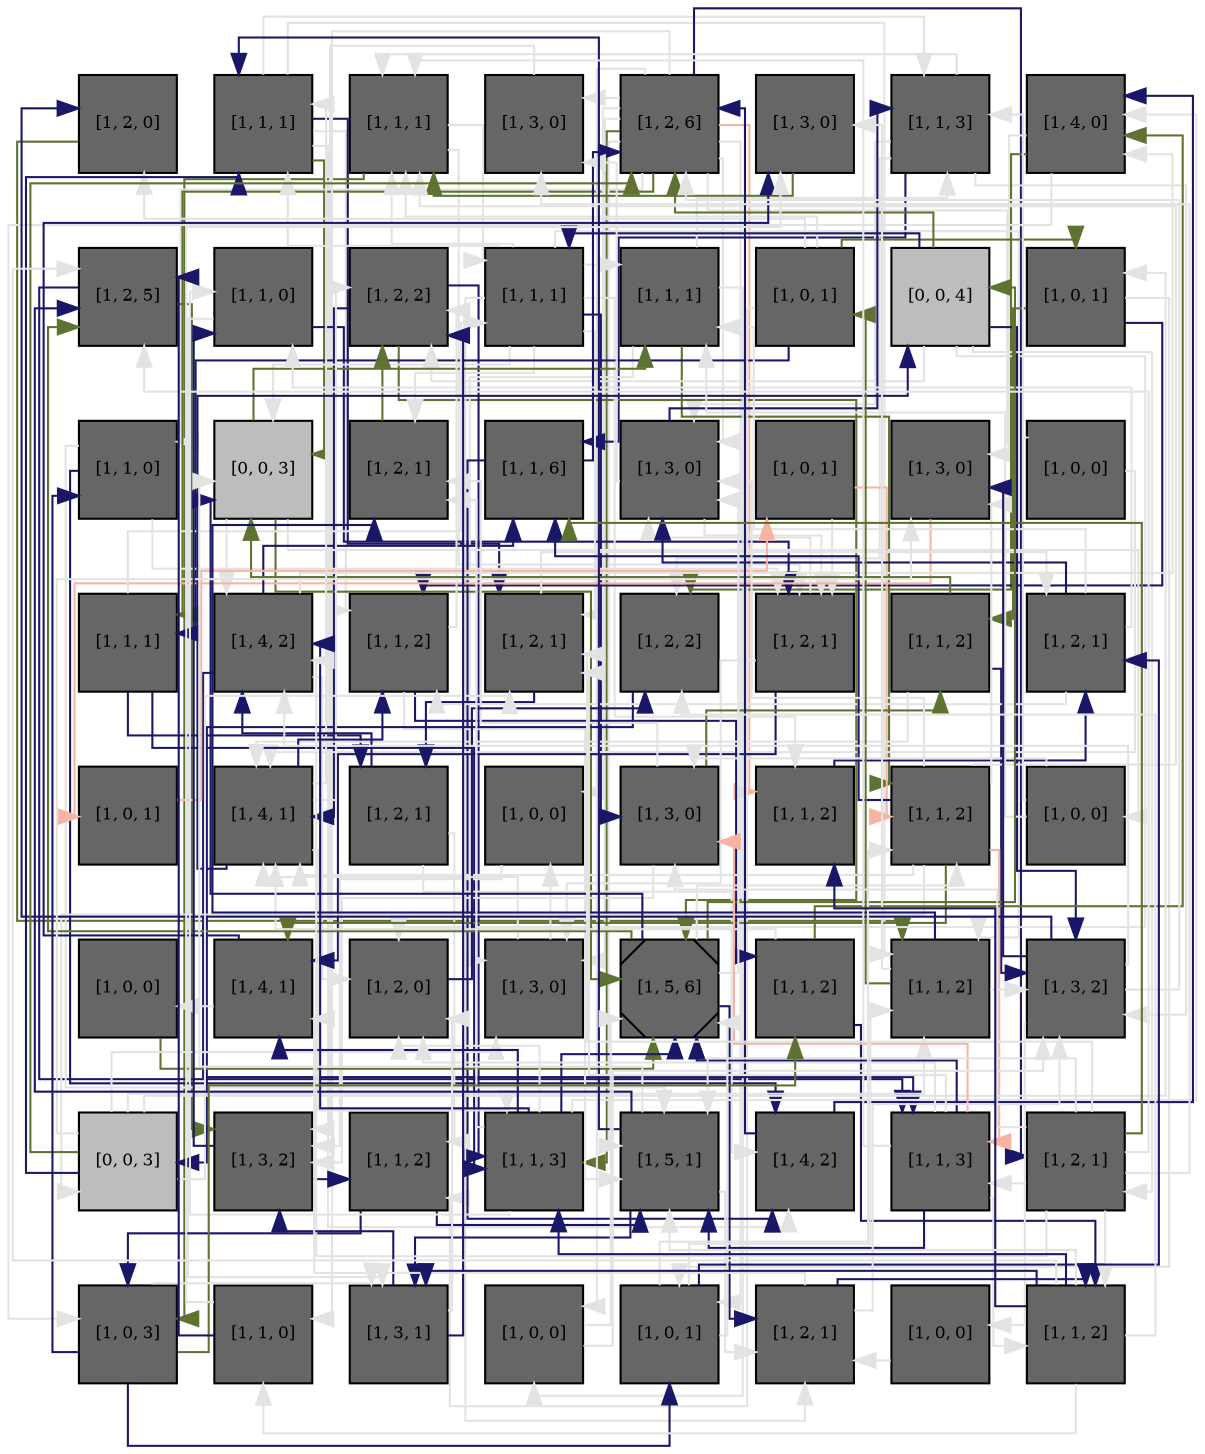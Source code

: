 digraph layout  {
rankdir=TB;
splines=ortho;
node [fixedsize=false, style=filled, width="0.6"];
edge [constraint=false];
0 [fillcolor="#666666", fontsize=8, label="[1, 2, 0]", shape=square, tooltip="name:  PLCG ,\nin_degree: 2,\nout_degree: 1"];
1 [fillcolor="#666666", fontsize=8, label="[1, 1, 1]", shape=square, tooltip="name:  CREB ,\nin_degree: 4,\nout_degree: 6"];
2 [fillcolor="#666666", fontsize=8, label="[1, 1, 1]", shape=square, tooltip="name:  SMAD ,\nin_degree: 6,\nout_degree: 3"];
3 [fillcolor="#666666", fontsize=8, label="[1, 3, 0]", shape=square, tooltip="name:  MDM2 ,\nin_degree: 3,\nout_degree: 1"];
4 [fillcolor="#666666", fontsize=8, label="[1, 2, 6]", shape=square, tooltip="name:  p21 ,\nin_degree: 5,\nout_degree: 14"];
5 [fillcolor="#666666", fontsize=8, label="[1, 3, 0]", shape=square, tooltip="name:  AP1 ,\nin_degree: 3,\nout_degree: 1"];
6 [fillcolor="#666666", fontsize=8, label="[1, 1, 3]", shape=square, tooltip="name:  PTEN ,\nin_degree: 4,\nout_degree: 5"];
7 [fillcolor="#666666", fontsize=8, label="[1, 4, 0]", shape=square, tooltip="name:  MEK1_2 ,\nin_degree: 4,\nout_degree: 3"];
8 [fillcolor="#666666", fontsize=8, label="[1, 2, 5]", shape=square, tooltip="name:  GAB1 ,\nin_degree: 5,\nout_degree: 2"];
9 [fillcolor="#666666", fontsize=8, label="[1, 1, 0]", shape=square, tooltip="name:  JUN ,\nin_degree: 3,\nout_degree: 2"];
10 [fillcolor="#666666", fontsize=8, label="[1, 2, 2]", shape=square, tooltip="name:  RAS ,\nin_degree: 5,\nout_degree: 3"];
11 [fillcolor="#666666", fontsize=8, label="[1, 1, 1]", shape=square, tooltip="name:  RSK ,\nin_degree: 3,\nout_degree: 10"];
12 [fillcolor="#666666", fontsize=8, label="[1, 1, 1]", shape=square, tooltip="name:  SPRY ,\nin_degree: 4,\nout_degree: 4"];
13 [fillcolor="#666666", fontsize=8, label="[1, 0, 1]", shape=square, tooltip="name:  notDUSP1 ,\nin_degree: 1,\nout_degree: 5"];
14 [fillcolor="#bdbdbd", fontsize=8, label="[0, 0, 4]", shape=square, tooltip="name: None,\nin_degree: 2,\nout_degree: 6"];
15 [fillcolor="#666666", fontsize=8, label="[1, 0, 1]", shape=square, tooltip="name:  DNA_damage ,\nin_degree: 2,\nout_degree: 3"];
16 [fillcolor="#666666", fontsize=8, label="[1, 1, 0]", shape=square, tooltip="name:  PDK1 ,\nin_degree: 2,\nout_degree: 3"];
17 [fillcolor="#bdbdbd", fontsize=8, label="[0, 0, 3]", shape=square, tooltip="name: None,\nin_degree: 5,\nout_degree: 4"];
18 [fillcolor="#666666", fontsize=8, label="[1, 2, 1]", shape=square, tooltip="name:  SOS ,\nin_degree: 4,\nout_degree: 1"];
19 [fillcolor="#666666", fontsize=8, label="[1, 1, 6]", shape=square, tooltip="name:  p14 ,\nin_degree: 4,\nout_degree: 2"];
20 [fillcolor="#666666", fontsize=8, label="[1, 3, 0]", shape=square, tooltip="name:  p53 ,\nin_degree: 6,\nout_degree: 3"];
21 [fillcolor="#666666", fontsize=8, label="[1, 0, 1]", shape=square, tooltip="name:  EGFR_stimulus ,\nin_degree: 1,\nout_degree: 2"];
22 [fillcolor="#666666", fontsize=8, label="[1, 3, 0]", shape=square, tooltip="name:  FRS2 ,\nin_degree: 4,\nout_degree: 1"];
23 [fillcolor="#666666", fontsize=8, label="[1, 0, 0]", shape=square, tooltip="name: TGFBR_stimulus,\nin_degree: 1,\nout_degree: 1"];
24 [fillcolor="#666666", fontsize=8, label="[1, 1, 1]", shape=square, tooltip="name:  TGFBR ,\nin_degree: 2,\nout_degree: 3"];
25 [fillcolor="#666666", fontsize=8, label="[1, 4, 2]", shape=square, tooltip="name:  RAF ,\nin_degree: 5,\nout_degree: 4"];
26 [fillcolor="#666666", fontsize=8, label="[1, 1, 2]", shape=square, tooltip="name:  MTK1 ,\nin_degree: 4,\nout_degree: 3"];
27 [fillcolor="#666666", fontsize=8, label="[1, 2, 1]", shape=square, tooltip="name:  BCL2 ,\nin_degree: 5,\nout_degree: 2"];
28 [fillcolor="#666666", fontsize=8, label="[1, 2, 2]", shape=square, tooltip="name:  MYC ,\nin_degree: 4,\nout_degree: 1"];
29 [fillcolor="#666666", fontsize=8, label="[1, 2, 1]", shape=square, tooltip="name:  p70 ,\nin_degree: 5,\nout_degree: 3"];
30 [fillcolor="#666666", fontsize=8, label="[1, 1, 2]", shape=square, tooltip="name:  PKC ,\nin_degree: 2,\nout_degree: 3"];
31 [fillcolor="#666666", fontsize=8, label="[1, 2, 1]", shape=square, tooltip="name:  GADD45 ,\nin_degree: 3,\nout_degree: 4"];
32 [fillcolor="#666666", fontsize=8, label="[1, 0, 1]", shape=square, tooltip="name: notDUSP1,\nin_degree: 1,\nout_degree: 1"];
33 [fillcolor="#666666", fontsize=8, label="[1, 4, 1]", shape=square, tooltip="name:  EGFR ,\nin_degree: 6,\nout_degree: 5"];
34 [fillcolor="#666666", fontsize=8, label="[1, 2, 1]", shape=square, tooltip="name:  FOXO3 ,\nin_degree: 2,\nout_degree: 3"];
35 [fillcolor="#666666", fontsize=8, label="[1, 0, 0]", shape=square, tooltip="name: EGFR_stimulus,\nin_degree: 2,\nout_degree: 1"];
36 [fillcolor="#666666", fontsize=8, label="[1, 3, 0]", shape=square, tooltip="name:  GRB2 ,\nin_degree: 4,\nout_degree: 3"];
37 [fillcolor="#666666", fontsize=8, label="[1, 1, 2]", shape=square, tooltip="name:  Growth_Arrest ,\nin_degree: 3,\nout_degree: 1"];
38 [fillcolor="#666666", fontsize=8, label="[1, 1, 2]", shape=square, tooltip="name:  PPP2CA ,\nin_degree: 4,\nout_degree: 8"];
39 [fillcolor="#666666", fontsize=8, label="[1, 0, 0]", shape=square, tooltip="name:  notMDM2 ,\nin_degree: 1,\nout_degree: 3"];
40 [fillcolor="#666666", fontsize=8, label="[1, 0, 0]", shape=square, tooltip="name:  TGFBR_stimulus ,\nin_degree: 1,\nout_degree: 1"];
41 [fillcolor="#666666", fontsize=8, label="[1, 4, 1]", shape=square, tooltip="name:  FOS ,\nin_degree: 4,\nout_degree: 2"];
42 [fillcolor="#666666", fontsize=8, label="[1, 2, 0]", shape=square, tooltip="name:  MSK ,\nin_degree: 5,\nout_degree: 1"];
43 [fillcolor="#666666", fontsize=8, label="[1, 3, 0]", shape=square, tooltip="name:  Proliferation ,\nin_degree: 4,\nout_degree: 2"];
44 [fillcolor="#666666", fontsize=8, label="[1, 5, 6]", shape=Msquare, tooltip="name:  p38 ,\nin_degree: 7,\nout_degree: 6"];
45 [fillcolor="#666666", fontsize=8, label="[1, 1, 2]", shape=square, tooltip="name:  MAP3K1_3 ,\nin_degree: 2,\nout_degree: 3"];
46 [fillcolor="#666666", fontsize=8, label="[1, 1, 2]", shape=square, tooltip="name:  DUSP1 ,\nin_degree: 5,\nout_degree: 4"];
47 [fillcolor="#666666", fontsize=8, label="[1, 3, 2]", shape=square, tooltip="name:  FGFR3 ,\nin_degree: 6,\nout_degree: 5"];
48 [fillcolor="#bdbdbd", fontsize=8, label="[0, 0, 3]", shape=square, tooltip="name: None,\nin_degree: 2,\nout_degree: 7"];
49 [fillcolor="#666666", fontsize=8, label="[1, 3, 2]", shape=square, tooltip="name:  PI3K ,\nin_degree: 5,\nout_degree: 2"];
50 [fillcolor="#666666", fontsize=8, label="[1, 1, 2]", shape=square, tooltip="name:  MAX ,\nin_degree: 3,\nout_degree: 2"];
51 [fillcolor="#666666", fontsize=8, label="[1, 1, 3]", shape=square, tooltip="name:  ERK ,\nin_degree: 5,\nout_degree: 7"];
52 [fillcolor="#666666", fontsize=8, label="[1, 5, 1]", shape=square, tooltip="name:  JNK ,\nin_degree: 7,\nout_degree: 5"];
53 [fillcolor="#666666", fontsize=8, label="[1, 4, 2]", shape=square, tooltip="name:  Apoptosis ,\nin_degree: 4,\nout_degree: 2"];
54 [fillcolor="#666666", fontsize=8, label="[1, 1, 3]", shape=square, tooltip="name:  TAK1 ,\nin_degree: 4,\nout_degree: 7"];
55 [fillcolor="#666666", fontsize=8, label="[1, 2, 1]", shape=square, tooltip="name:  AKT ,\nin_degree: 2,\nout_degree: 9"];
56 [fillcolor="#666666", fontsize=8, label="[1, 0, 3]", shape=square, tooltip="name: DNA_damage,\nin_degree: 3,\nout_degree: 4"];
57 [fillcolor="#666666", fontsize=8, label="[1, 1, 0]", shape=square, tooltip="name:  TAOK ,\nin_degree: 2,\nout_degree: 2"];
58 [fillcolor="#666666", fontsize=8, label="[1, 3, 1]", shape=square, tooltip="name:  ELK1 ,\nin_degree: 4,\nout_degree: 3"];
59 [fillcolor="#666666", fontsize=8, label="[1, 0, 0]", shape=square, tooltip="name:  FGFR3_stimulus ,\nin_degree: 2,\nout_degree: 2"];
60 [fillcolor="#666666", fontsize=8, label="[1, 0, 1]", shape=square, tooltip="name: FGFR3_stimulus,\nin_degree: 3,\nout_degree: 4"];
61 [fillcolor="#666666", fontsize=8, label="[1, 2, 1]", shape=square, tooltip="name:  ATF2 ,\nin_degree: 4,\nout_degree: 3"];
62 [fillcolor="#666666", fontsize=8, label="[1, 0, 0]", shape=square, tooltip="name: notMDM2,\nin_degree: 1,\nout_degree: 1"];
63 [fillcolor="#666666", fontsize=8, label="[1, 1, 2]", shape=square, tooltip="name:  ATM ,\nin_degree: 4,\nout_degree: 7"];
0 -> 46  [color="#5E7331", style="penwidth(0.1)", tooltip="0( PLCG ) to 30( PKC )", weight=1];
1 -> 27  [color="#1A1768", style="penwidth(0.1)", tooltip="52( JNK ) to 34( FOXO3 )", weight=1];
1 -> 17  [color="#5E7331", style="penwidth(0.1)", tooltip="1( CREB ) to 41( FOS )", weight=1];
1 -> 53  [color=grey89, style="penwidth(0.1)", tooltip=" ", weight=1];
1 -> 6  [color=grey89, style="penwidth(0.1)", tooltip=" ", weight=1];
1 -> 26  [color=grey89, style="penwidth(0.1)", tooltip=" ", weight=1];
1 -> 46  [color=grey89, style="penwidth(0.1)", tooltip=" ", weight=1];
2 -> 29  [color=grey89, style="penwidth(0.1)", tooltip=" ", weight=1];
2 -> 56  [color="#5E7331", style="penwidth(0.1)", tooltip="5( AP1 ) to 7( MEK1_2 )", weight=1];
2 -> 11  [color=grey89, style="penwidth(0.1)", tooltip=" ", weight=1];
3 -> 49  [color=grey89, style="penwidth(0.1)", tooltip=" ", weight=1];
4 -> 43  [color=grey89, style="penwidth(0.1)", tooltip=" ", weight=1];
4 -> 51  [color="#5E7331", style="penwidth(0.1)", tooltip="7( MEK1_2 ) to 51( ERK )", weight=1];
4 -> 37  [color="#F6B5A3", style="penwidth(0.1)", tooltip="20( p53 ) to 31( GADD45 )", weight=1];
4 -> 55  [color="#1A1768", style="penwidth(0.1)", tooltip="6( PTEN ) to 55( AKT )", weight=1];
4 -> 57  [color=grey89, style="penwidth(0.1)", tooltip=" ", weight=1];
4 -> 20  [color=grey89, style="penwidth(0.1)", tooltip=" ", weight=1];
4 -> 52  [color=grey89, style="penwidth(0.1)", tooltip=" ", weight=1];
4 -> 35  [color=grey89, style="penwidth(0.1)", tooltip=" ", weight=1];
4 -> 3  [color=grey89, style="penwidth(0.1)", tooltip=" ", weight=1];
4 -> 59  [color=grey89, style="penwidth(0.1)", tooltip=" ", weight=1];
4 -> 16  [color=grey89, style="penwidth(0.1)", tooltip=" ", weight=1];
4 -> 60  [color=grey89, style="penwidth(0.1)", tooltip=" ", weight=1];
4 -> 24  [color="#5E7331", style="penwidth(0.1)", tooltip="40( TGFBR_stimulus ) to 24( TGFBR )", weight=1];
4 -> 23  [color=grey89, style="penwidth(0.1)", tooltip=" ", weight=1];
5 -> 2  [color="#5E7331", style="penwidth(0.1)", tooltip="5( AP1 ) to 7( MEK1_2 )", weight=1];
6 -> 19  [color="#1A1768", style="penwidth(0.1)", tooltip="6( PTEN ) to 55( AKT )", weight=1];
6 -> 28  [color=grey89, style="penwidth(0.1)", tooltip=" ", weight=1];
6 -> 2  [color=grey89, style="penwidth(0.1)", tooltip=" ", weight=1];
6 -> 20  [color=grey89, style="penwidth(0.1)", tooltip=" ", weight=1];
6 -> 47  [color=grey89, style="penwidth(0.1)", tooltip=" ", weight=1];
7 -> 28  [color="#5E7331", style="penwidth(0.1)", tooltip="7( MEK1_2 ) to 51( ERK )", weight=1];
7 -> 56  [color=grey89, style="penwidth(0.1)", tooltip=" ", weight=1];
7 -> 22  [color=grey89, style="penwidth(0.1)", tooltip=" ", weight=1];
8 -> 49  [color="#5E7331", style="penwidth(0.1)", tooltip="18( SOS ) to 49( PI3K )", weight=1];
8 -> 54  [color="#1A1768", style="penwidth(0.1)", tooltip="57( TAOK ) to 52( JNK )", weight=1];
9 -> 29  [color="#1A1768", style="penwidth(0.1)", tooltip="9( JUN ) to 5( AP1 )", weight=1];
9 -> 58  [color=grey89, style="penwidth(0.1)", tooltip=" ", weight=1];
10 -> 51  [color="#1A1768", style="penwidth(0.1)", tooltip="58( ELK1 ) to 41( FOS )", weight=1];
10 -> 33  [color="#1A1768", style="penwidth(0.1)", tooltip="10( RAS ) to 45( MAP3K1_3 )", weight=1];
10 -> 44  [color="#5E7331", style="penwidth(0.1)", tooltip="18( SOS ) to 49( PI3K )", weight=1];
11 -> 36  [color="#1A1768", style="penwidth(0.1)", tooltip="33( EGFR ) to 36( GRB2 )", weight=1];
11 -> 2  [color=grey89, style="penwidth(0.1)", tooltip=" ", weight=1];
11 -> 17  [color=grey89, style="penwidth(0.1)", tooltip=" ", weight=1];
11 -> 1  [color=grey89, style="penwidth(0.1)", tooltip=" ", weight=1];
11 -> 27  [color=grey89, style="penwidth(0.1)", tooltip=" ", weight=1];
11 -> 61  [color=grey89, style="penwidth(0.1)", tooltip=" ", weight=1];
11 -> 46  [color=grey89, style="penwidth(0.1)", tooltip=" ", weight=1];
11 -> 12  [color=grey89, style="penwidth(0.1)", tooltip=" ", weight=1];
11 -> 18  [color=grey89, style="penwidth(0.1)", tooltip=" ", weight=1];
11 -> 37  [color=grey89, style="penwidth(0.1)", tooltip=" ", weight=1];
12 -> 38  [color="#5E7331", style="penwidth(0.1)", tooltip="1( CREB ) to 41( FOS )", weight=1];
12 -> 59  [color=grey89, style="penwidth(0.1)", tooltip=" ", weight=1];
12 -> 6  [color=grey89, style="penwidth(0.1)", tooltip=" ", weight=1];
12 -> 43  [color=grey89, style="penwidth(0.1)", tooltip=" ", weight=1];
13 -> 24  [color="#1A1768", style="penwidth(0.1)", tooltip="13( notDUSP1 ) to 44( p38 )", weight=1];
13 -> 0  [color=grey89, style="penwidth(0.1)", tooltip=" ", weight=1];
13 -> 2  [color=grey89, style="penwidth(0.1)", tooltip=" ", weight=1];
13 -> 15  [color="#5E7331", style="penwidth(0.1)", tooltip="0( PLCG ) to 30( PKC )", weight=1];
13 -> 50  [color=grey89, style="penwidth(0.1)", tooltip=" ", weight=1];
14 -> 11  [color="#1A1768", style="penwidth(0.1)", tooltip="33( EGFR ) to 36( GRB2 )", weight=1];
14 -> 4  [color="#5E7331", style="penwidth(0.1)", tooltip="40( TGFBR_stimulus ) to 24( TGFBR )", weight=1];
14 -> 42  [color=grey89, style="penwidth(0.1)", tooltip=" ", weight=1];
14 -> 55  [color=grey89, style="penwidth(0.1)", tooltip=" ", weight=1];
14 -> 47  [color="#1A1768", style="penwidth(0.1)", tooltip="33( EGFR ) to 0( PLCG )", weight=1];
14 -> 10  [color=grey89, style="penwidth(0.1)", tooltip=" ", weight=1];
15 -> 60  [color=grey89, style="penwidth(0.1)", tooltip=" ", weight=1];
15 -> 30  [color="#5E7331", style="penwidth(0.1)", tooltip="0( PLCG ) to 30( PKC )", weight=1];
15 -> 26  [color="#1A1768", style="penwidth(0.1)", tooltip="15( DNA_damage ) to 63( ATM )", weight=1];
16 -> 52  [color=grey89, style="penwidth(0.1)", tooltip=" ", weight=1];
16 -> 29  [color=grey89, style="penwidth(0.1)", tooltip=" ", weight=1];
16 -> 53  [color="#1A1768", style="penwidth(0.1)", tooltip="16( PDK1 ) to 55( AKT )", weight=1];
17 -> 39  [color=grey89, style="penwidth(0.1)", tooltip=" ", weight=1];
17 -> 12  [color="#5E7331", style="penwidth(0.1)", tooltip="1( CREB ) to 41( FOS )", weight=1];
17 -> 44  [color="#5E7331", style="penwidth(0.1)", tooltip="36( GRB2 ) to 8( GAB1 )", weight=1];
17 -> 25  [color=grey89, style="penwidth(0.1)", tooltip=" ", weight=1];
18 -> 10  [color="#5E7331", style="penwidth(0.1)", tooltip="18( SOS ) to 49( PI3K )", weight=1];
19 -> 53  [color="#1A1768", style="penwidth(0.1)", tooltip="38( PPP2CA ) to 7( MEK1_2 )", weight=1];
19 -> 4  [color="#1A1768", style="penwidth(0.1)", tooltip="6( PTEN ) to 55( AKT )", weight=1];
20 -> 29  [color=grey89, style="penwidth(0.1)", tooltip=" ", weight=1];
20 -> 6  [color="#1A1768", style="penwidth(0.1)", tooltip="20( p53 ) to 53( Apoptosis )", weight=1];
20 -> 3  [color=grey89, style="penwidth(0.1)", tooltip=" ", weight=1];
21 -> 38  [color="#F6B5A3", style="penwidth(0.1)", tooltip="22( FRS2 ) to 36( GRB2 )", weight=1];
21 -> 29  [color=grey89, style="penwidth(0.1)", tooltip=" ", weight=1];
22 -> 32  [color="#F6B5A3", style="penwidth(0.1)", tooltip="22( FRS2 ) to 36( GRB2 )", weight=1];
23 -> 33  [color=grey89, style="penwidth(0.1)", tooltip=" ", weight=1];
24 -> 34  [color="#1A1768", style="penwidth(0.1)", tooltip="24( TGFBR ) to 54( TAK1 )", weight=1];
24 -> 51  [color="#1A1768", style="penwidth(0.1)", tooltip="13( notDUSP1 ) to 44( p38 )", weight=1];
24 -> 11  [color=grey89, style="penwidth(0.1)", tooltip=" ", weight=1];
25 -> 19  [color="#1A1768", style="penwidth(0.1)", tooltip="51( ERK ) to 53( Apoptosis )", weight=1];
25 -> 42  [color=grey89, style="penwidth(0.1)", tooltip=" ", weight=1];
25 -> 54  [color="#1A1768", style="penwidth(0.1)", tooltip="24( TGFBR ) to 54( TAK1 )", weight=1];
25 -> 7  [color=grey89, style="penwidth(0.1)", tooltip=" ", weight=1];
26 -> 52  [color=grey89, style="penwidth(0.1)", tooltip=" ", weight=1];
26 -> 10  [color=grey89, style="penwidth(0.1)", tooltip=" ", weight=1];
26 -> 45  [color="#1A1768", style="penwidth(0.1)", tooltip="15( DNA_damage ) to 63( ATM )", weight=1];
27 -> 31  [color=grey89, style="penwidth(0.1)", tooltip=" ", weight=1];
27 -> 34  [color="#1A1768", style="penwidth(0.1)", tooltip="52( JNK ) to 34( FOXO3 )", weight=1];
28 -> 48  [color="#1A1768", style="penwidth(0.1)", tooltip="42( MSK ) to 1( CREB )", weight=1];
29 -> 41  [color="#1A1768", style="penwidth(0.1)", tooltip="9( JUN ) to 5( AP1 )", weight=1];
29 -> 20  [color=grey89, style="penwidth(0.1)", tooltip=" ", weight=1];
29 -> 43  [color=grey89, style="penwidth(0.1)", tooltip=" ", weight=1];
30 -> 47  [color="#1A1768", style="penwidth(0.1)", tooltip="36( GRB2 ) to 22( FRS2 )", weight=1];
30 -> 33  [color=grey89, style="penwidth(0.1)", tooltip=" ", weight=1];
30 -> 17  [color="#5E7331", style="penwidth(0.1)", tooltip="36( GRB2 ) to 8( GAB1 )", weight=1];
31 -> 26  [color=grey89, style="penwidth(0.1)", tooltip=" ", weight=1];
31 -> 9  [color=grey89, style="penwidth(0.1)", tooltip=" ", weight=1];
31 -> 20  [color="#1A1768", style="penwidth(0.1)", tooltip="63( ATM ) to 20( p53 )", weight=1];
31 -> 12  [color=grey89, style="penwidth(0.1)", tooltip=" ", weight=1];
32 -> 21  [color="#F6B5A3", style="penwidth(0.1)", tooltip="22( FRS2 ) to 36( GRB2 )", weight=1];
33 -> 10  [color=grey89, style="penwidth(0.1)", tooltip=" ", weight=1];
33 -> 26  [color="#1A1768", style="penwidth(0.1)", tooltip="10( RAS ) to 45( MAP3K1_3 )", weight=1];
33 -> 14  [color="#1A1768", style="penwidth(0.1)", tooltip="33( EGFR ) to 0( PLCG )", weight=1];
33 -> 51  [color=grey89, style="penwidth(0.1)", tooltip=" ", weight=1];
33 -> 1  [color=grey89, style="penwidth(0.1)", tooltip=" ", weight=1];
34 -> 50  [color=grey89, style="penwidth(0.1)", tooltip=" ", weight=1];
34 -> 25  [color="#1A1768", style="penwidth(0.1)", tooltip="24( TGFBR ) to 54( TAK1 )", weight=1];
34 -> 53  [color=grey89, style="penwidth(0.1)", tooltip=" ", weight=1];
35 -> 49  [color=grey89, style="penwidth(0.1)", tooltip=" ", weight=1];
36 -> 30  [color="#5E7331", style="penwidth(0.1)", tooltip="36( GRB2 ) to 8( GAB1 )", weight=1];
36 -> 18  [color=grey89, style="penwidth(0.1)", tooltip=" ", weight=1];
36 -> 49  [color=grey89, style="penwidth(0.1)", tooltip=" ", weight=1];
37 -> 31  [color="#1A1768", style="penwidth(0.1)", tooltip="63( ATM ) to 20( p53 )", weight=1];
38 -> 48  [color=grey89, style="penwidth(0.1)", tooltip=" ", weight=1];
38 -> 54  [color="#F6B5A3", style="penwidth(0.1)", tooltip="22( FRS2 ) to 36( GRB2 )", weight=1];
38 -> 2  [color=grey89, style="penwidth(0.1)", tooltip=" ", weight=1];
38 -> 22  [color=grey89, style="penwidth(0.1)", tooltip=" ", weight=1];
38 -> 19  [color="#1A1768", style="penwidth(0.1)", tooltip="38( PPP2CA ) to 7( MEK1_2 )", weight=1];
38 -> 33  [color=grey89, style="penwidth(0.1)", tooltip=" ", weight=1];
38 -> 20  [color=grey89, style="penwidth(0.1)", tooltip=" ", weight=1];
38 -> 41  [color="#5E7331", style="penwidth(0.1)", tooltip="1( CREB ) to 41( FOS )", weight=1];
39 -> 6  [color=grey89, style="penwidth(0.1)", tooltip=" ", weight=1];
39 -> 12  [color=grey89, style="penwidth(0.1)", tooltip=" ", weight=1];
39 -> 36  [color=grey89, style="penwidth(0.1)", tooltip=" ", weight=1];
40 -> 44  [color="#5E7331", style="penwidth(0.1)", tooltip="40( TGFBR_stimulus ) to 24( TGFBR )", weight=1];
41 -> 40  [color=grey89, style="penwidth(0.1)", tooltip=" ", weight=1];
41 -> 5  [color="#1A1768", style="penwidth(0.1)", tooltip="9( JUN ) to 5( AP1 )", weight=1];
42 -> 28  [color="#1A1768", style="penwidth(0.1)", tooltip="42( MSK ) to 1( CREB )", weight=1];
43 -> 33  [color=grey89, style="penwidth(0.1)", tooltip=" ", weight=1];
43 -> 35  [color=grey89, style="penwidth(0.1)", tooltip=" ", weight=1];
44 -> 14  [color="#5E7331", style="penwidth(0.1)", tooltip="40( TGFBR_stimulus ) to 24( TGFBR )", weight=1];
44 -> 17  [color="#1A1768", style="penwidth(0.1)", tooltip="51( ERK ) to 12( SPRY )", weight=1];
44 -> 38  [color=grey89, style="penwidth(0.1)", tooltip=" ", weight=1];
44 -> 20  [color=grey89, style="penwidth(0.1)", tooltip=" ", weight=1];
44 -> 8  [color="#5E7331", style="penwidth(0.1)", tooltip="18( SOS ) to 49( PI3K )", weight=1];
44 -> 61  [color="#1A1768", style="penwidth(0.1)", tooltip="44( p38 ) to 58( ELK1 )", weight=1];
45 -> 63  [color="#1A1768", style="penwidth(0.1)", tooltip="15( DNA_damage ) to 63( ATM )", weight=1];
45 -> 7  [color="#5E7331", style="penwidth(0.1)", tooltip="5( AP1 ) to 7( MEK1_2 )", weight=1];
45 -> 33  [color=grey89, style="penwidth(0.1)", tooltip=" ", weight=1];
46 -> 13  [color="#5E7331", style="penwidth(0.1)", tooltip="0( PLCG ) to 30( PKC )", weight=1];
46 -> 5  [color=grey89, style="penwidth(0.1)", tooltip=" ", weight=1];
46 -> 47  [color=grey89, style="penwidth(0.1)", tooltip=" ", weight=1];
46 -> 18  [color="#1A1768", style="penwidth(0.1)", tooltip="0( PLCG ) to 10( RAS )", weight=1];
47 -> 0  [color="#1A1768", style="penwidth(0.1)", tooltip="33( EGFR ) to 0( PLCG )", weight=1];
47 -> 4  [color=grey89, style="penwidth(0.1)", tooltip=" ", weight=1];
47 -> 62  [color=grey89, style="penwidth(0.1)", tooltip=" ", weight=1];
47 -> 22  [color="#1A1768", style="penwidth(0.1)", tooltip="36( GRB2 ) to 22( FRS2 )", weight=1];
47 -> 25  [color=grey89, style="penwidth(0.1)", tooltip=" ", weight=1];
48 -> 4  [color="#5E7331", style="penwidth(0.1)", tooltip="7( MEK1_2 ) to 51( ERK )", weight=1];
48 -> 27  [color=grey89, style="penwidth(0.1)", tooltip=" ", weight=1];
48 -> 15  [color=grey89, style="penwidth(0.1)", tooltip=" ", weight=1];
48 -> 1  [color="#1A1768", style="penwidth(0.1)", tooltip="42( MSK ) to 1( CREB )", weight=1];
48 -> 46  [color=grey89, style="penwidth(0.1)", tooltip=" ", weight=1];
48 -> 22  [color=grey89, style="penwidth(0.1)", tooltip=" ", weight=1];
48 -> 43  [color=grey89, style="penwidth(0.1)", tooltip=" ", weight=1];
49 -> 9  [color="#1A1768", style="penwidth(0.1)", tooltip="52( JNK ) to 9( JUN )", weight=1];
49 -> 50  [color="#1A1768", style="penwidth(0.1)", tooltip="44( p38 ) to 50( MAX )", weight=1];
50 -> 56  [color="#1A1768", style="penwidth(0.1)", tooltip="49( PI3K ) to 16( PDK1 )", weight=1];
50 -> 52  [color="#1A1768", style="penwidth(0.1)", tooltip="49( PI3K ) to 8( GAB1 )", weight=1];
51 -> 7  [color=grey89, style="penwidth(0.1)", tooltip=" ", weight=1];
51 -> 42  [color=grey89, style="penwidth(0.1)", tooltip=" ", weight=1];
51 -> 18  [color=grey89, style="penwidth(0.1)", tooltip=" ", weight=1];
51 -> 9  [color=grey89, style="penwidth(0.1)", tooltip=" ", weight=1];
51 -> 41  [color="#1A1768", style="penwidth(0.1)", tooltip="58( ELK1 ) to 41( FOS )", weight=1];
51 -> 44  [color="#1A1768", style="penwidth(0.1)", tooltip="13( notDUSP1 ) to 44( p38 )", weight=1];
51 -> 25  [color="#1A1768", style="penwidth(0.1)", tooltip="51( ERK ) to 53( Apoptosis )", weight=1];
52 -> 58  [color="#1A1768", style="penwidth(0.1)", tooltip="52( JNK ) to 9( JUN )", weight=1];
52 -> 17  [color=grey89, style="penwidth(0.1)", tooltip=" ", weight=1];
52 -> 8  [color="#1A1768", style="penwidth(0.1)", tooltip="49( PI3K ) to 8( GAB1 )", weight=1];
52 -> 1  [color="#1A1768", style="penwidth(0.1)", tooltip="52( JNK ) to 34( FOXO3 )", weight=1];
52 -> 61  [color=grey89, style="penwidth(0.1)", tooltip=" ", weight=1];
53 -> 7  [color="#1A1768", style="penwidth(0.1)", tooltip="38( PPP2CA ) to 7( MEK1_2 )", weight=1];
53 -> 4  [color="#1A1768", style="penwidth(0.1)", tooltip="16( PDK1 ) to 55( AKT )", weight=1];
54 -> 27  [color=grey89, style="penwidth(0.1)", tooltip=" ", weight=1];
54 -> 2  [color=grey89, style="penwidth(0.1)", tooltip=" ", weight=1];
54 -> 52  [color="#1A1768", style="penwidth(0.1)", tooltip="57( TAOK ) to 52( JNK )", weight=1];
54 -> 44  [color="#1A1768", style="penwidth(0.1)", tooltip="57( TAOK ) to 44( p38 )", weight=1];
54 -> 42  [color=grey89, style="penwidth(0.1)", tooltip=" ", weight=1];
54 -> 36  [color="#F6B5A3", style="penwidth(0.1)", tooltip="22( FRS2 ) to 36( GRB2 )", weight=1];
54 -> 63  [color=grey89, style="penwidth(0.1)", tooltip=" ", weight=1];
55 -> 3  [color=grey89, style="penwidth(0.1)", tooltip=" ", weight=1];
55 -> 25  [color=grey89, style="penwidth(0.1)", tooltip=" ", weight=1];
55 -> 19  [color="#5E7331", style="penwidth(0.1)", tooltip="28( MYC ) to 19( p14 )", weight=1];
55 -> 52  [color=grey89, style="penwidth(0.1)", tooltip=" ", weight=1];
55 -> 8  [color=grey89, style="penwidth(0.1)", tooltip=" ", weight=1];
55 -> 63  [color=grey89, style="penwidth(0.1)", tooltip=" ", weight=1];
55 -> 54  [color=grey89, style="penwidth(0.1)", tooltip=" ", weight=1];
55 -> 27  [color=grey89, style="penwidth(0.1)", tooltip=" ", weight=1];
55 -> 36  [color=grey89, style="penwidth(0.1)", tooltip=" ", weight=1];
56 -> 45  [color="#5E7331", style="penwidth(0.1)", tooltip="5( AP1 ) to 7( MEK1_2 )", weight=1];
56 -> 16  [color="#1A1768", style="penwidth(0.1)", tooltip="49( PI3K ) to 16( PDK1 )", weight=1];
56 -> 60  [color="#1A1768", style="penwidth(0.1)", tooltip="2( SMAD ) to 31( GADD45 )", weight=1];
56 -> 58  [color=grey89, style="penwidth(0.1)", tooltip=" ", weight=1];
57 -> 8  [color="#1A1768", style="penwidth(0.1)", tooltip="57( TAOK ) to 52( JNK )", weight=1];
57 -> 5  [color=grey89, style="penwidth(0.1)", tooltip=" ", weight=1];
58 -> 10  [color="#1A1768", style="penwidth(0.1)", tooltip="58( ELK1 ) to 41( FOS )", weight=1];
58 -> 49  [color="#1A1768", style="penwidth(0.1)", tooltip="52( JNK ) to 9( JUN )", weight=1];
58 -> 42  [color=grey89, style="penwidth(0.1)", tooltip=" ", weight=1];
59 -> 47  [color=grey89, style="penwidth(0.1)", tooltip=" ", weight=1];
59 -> 44  [color=grey89, style="penwidth(0.1)", tooltip=" ", weight=1];
60 -> 46  [color=grey89, style="penwidth(0.1)", tooltip=" ", weight=1];
60 -> 38  [color=grey89, style="penwidth(0.1)", tooltip=" ", weight=1];
60 -> 31  [color="#1A1768", style="penwidth(0.1)", tooltip="2( SMAD ) to 31( GADD45 )", weight=1];
60 -> 44  [color=grey89, style="penwidth(0.1)", tooltip=" ", weight=1];
61 -> 47  [color=grey89, style="penwidth(0.1)", tooltip=" ", weight=1];
61 -> 63  [color="#1A1768", style="penwidth(0.1)", tooltip="44( p38 ) to 58( ELK1 )", weight=1];
61 -> 41  [color=grey89, style="penwidth(0.1)", tooltip=" ", weight=1];
62 -> 61  [color=grey89, style="penwidth(0.1)", tooltip=" ", weight=1];
63 -> 37  [color="#1A1768", style="penwidth(0.1)", tooltip="63( ATM ) to 20( p53 )", weight=1];
63 -> 51  [color="#1A1768", style="penwidth(0.1)", tooltip="45( MAP3K1_3 ) to 44( p38 )", weight=1];
63 -> 52  [color=grey89, style="penwidth(0.1)", tooltip=" ", weight=1];
63 -> 28  [color=grey89, style="penwidth(0.1)", tooltip=" ", weight=1];
63 -> 58  [color="#1A1768", style="penwidth(0.1)", tooltip="44( p38 ) to 58( ELK1 )", weight=1];
63 -> 8  [color=grey89, style="penwidth(0.1)", tooltip=" ", weight=1];
63 -> 57  [color=grey89, style="penwidth(0.1)", tooltip=" ", weight=1];
edge [constraint=true, style=invis];

0 -> 8 -> 16 -> 24 -> 32 -> 40 -> 48 -> 56;
1 -> 9 -> 17 -> 25 -> 33 -> 41 -> 49 -> 57;
2 -> 10 -> 18 -> 26 -> 34 -> 42 -> 50 -> 58;
3 -> 11 -> 19 -> 27 -> 35 -> 43 -> 51 -> 59;
4 -> 12 -> 20 -> 28 -> 36 -> 44 -> 52 -> 60;
5 -> 13 -> 21 -> 29 -> 37 -> 45 -> 53 -> 61;
6 -> 14 -> 22 -> 30 -> 38 -> 46 -> 54 -> 62;
7 -> 15 -> 23 -> 31 -> 39 -> 47 -> 55 -> 63;
rank = same {0 -> 1 -> 2 -> 3 -> 4 -> 5 -> 6 -> 7};
rank = same {8 -> 9 -> 10 -> 11 -> 12 -> 13 -> 14 -> 15};
rank = same {16 -> 17 -> 18 -> 19 -> 20 -> 21 -> 22 -> 23};
rank = same {24 -> 25 -> 26 -> 27 -> 28 -> 29 -> 30 -> 31};
rank = same {32 -> 33 -> 34 -> 35 -> 36 -> 37 -> 38 -> 39};
rank = same {40 -> 41 -> 42 -> 43 -> 44 -> 45 -> 46 -> 47};
rank = same {48 -> 49 -> 50 -> 51 -> 52 -> 53 -> 54 -> 55};
rank = same {56 -> 57 -> 58 -> 59 -> 60 -> 61 -> 62 -> 63};
}